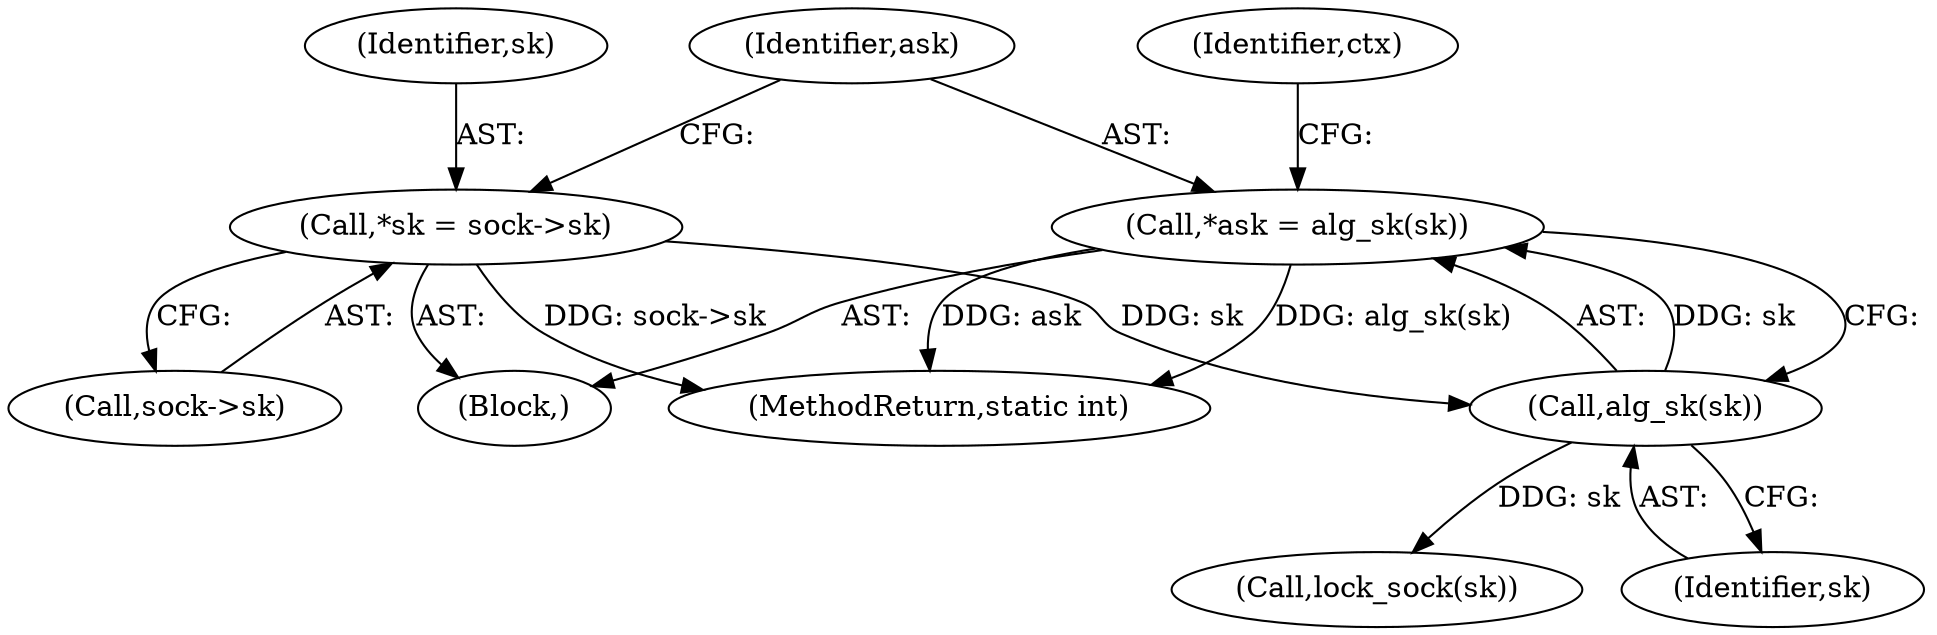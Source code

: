 digraph "0_linux_72a763d805a48ac8c0bf48fdb510e84c12de51fe_0@pointer" {
"1000114" [label="(Call,*ask = alg_sk(sk))"];
"1000116" [label="(Call,alg_sk(sk))"];
"1000108" [label="(Call,*sk = sock->sk)"];
"1000116" [label="(Call,alg_sk(sk))"];
"1000114" [label="(Call,*ask = alg_sk(sk))"];
"1000147" [label="(Call,lock_sock(sk))"];
"1000110" [label="(Call,sock->sk)"];
"1000120" [label="(Identifier,ctx)"];
"1000326" [label="(MethodReturn,static int)"];
"1000109" [label="(Identifier,sk)"];
"1000115" [label="(Identifier,ask)"];
"1000117" [label="(Identifier,sk)"];
"1000108" [label="(Call,*sk = sock->sk)"];
"1000106" [label="(Block,)"];
"1000114" -> "1000106"  [label="AST: "];
"1000114" -> "1000116"  [label="CFG: "];
"1000115" -> "1000114"  [label="AST: "];
"1000116" -> "1000114"  [label="AST: "];
"1000120" -> "1000114"  [label="CFG: "];
"1000114" -> "1000326"  [label="DDG: ask"];
"1000114" -> "1000326"  [label="DDG: alg_sk(sk)"];
"1000116" -> "1000114"  [label="DDG: sk"];
"1000116" -> "1000117"  [label="CFG: "];
"1000117" -> "1000116"  [label="AST: "];
"1000108" -> "1000116"  [label="DDG: sk"];
"1000116" -> "1000147"  [label="DDG: sk"];
"1000108" -> "1000106"  [label="AST: "];
"1000108" -> "1000110"  [label="CFG: "];
"1000109" -> "1000108"  [label="AST: "];
"1000110" -> "1000108"  [label="AST: "];
"1000115" -> "1000108"  [label="CFG: "];
"1000108" -> "1000326"  [label="DDG: sock->sk"];
}
